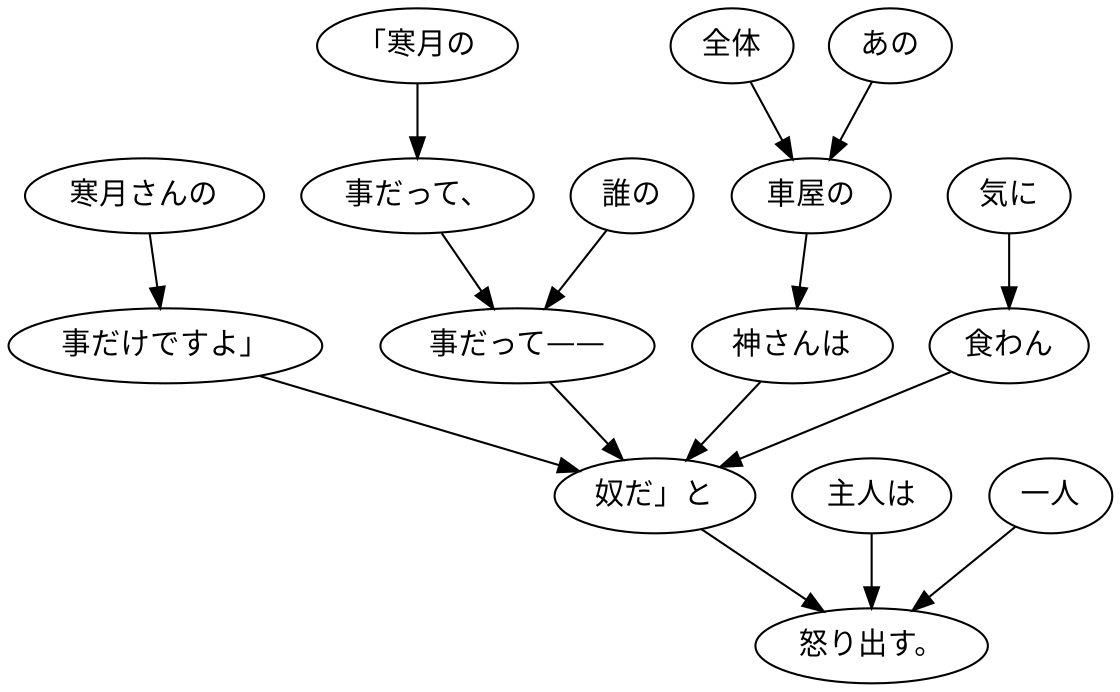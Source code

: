 digraph graph1653 {
	node0 [label="寒月さんの"];
	node1 [label="事だけですよ」"];
	node2 [label="「寒月の"];
	node3 [label="事だって、"];
	node4 [label="誰の"];
	node5 [label="事だって——"];
	node6 [label="全体"];
	node7 [label="あの"];
	node8 [label="車屋の"];
	node9 [label="神さんは"];
	node10 [label="気に"];
	node11 [label="食わん"];
	node12 [label="奴だ」と"];
	node13 [label="主人は"];
	node14 [label="一人"];
	node15 [label="怒り出す。"];
	node0 -> node1;
	node1 -> node12;
	node2 -> node3;
	node3 -> node5;
	node4 -> node5;
	node5 -> node12;
	node6 -> node8;
	node7 -> node8;
	node8 -> node9;
	node9 -> node12;
	node10 -> node11;
	node11 -> node12;
	node12 -> node15;
	node13 -> node15;
	node14 -> node15;
}
